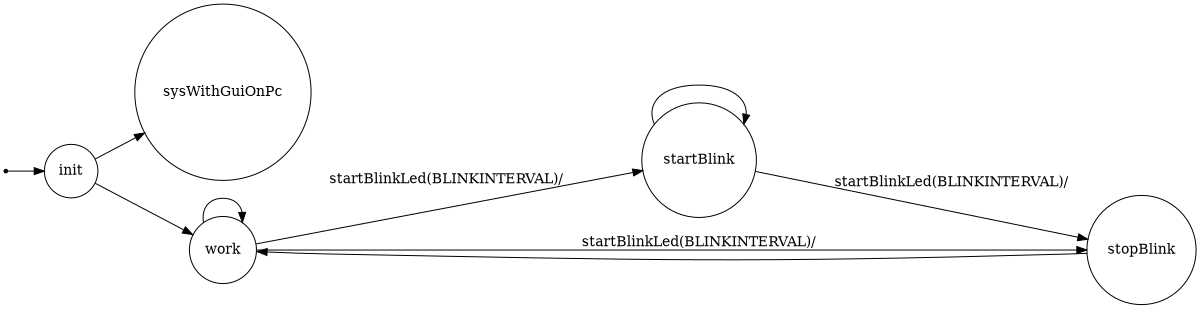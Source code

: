/*
*
* A GraphViz DOT FSM description 
* Please use a GraphViz visualizer (like http://www.webgraphviz.com)
* 
* Generated by AM,NC,RM
*  
*/
 
digraph finite_state_machine {
  	rankdir=LR;
  	size="8,5"
  	node [shape = point]; iniziale;
  	node [shape = doublecircle]; 
  	node [shape = circle];
  	iniziale -> init [label = ""];
  	
  	
  	init -> sysWithGuiOnPc [ label = ""];
  	init -> work [ label = ""];
  	
  	work -> work [ label = ""];
  	work -> startBlink [ label = "startBlinkLed(BLINKINTERVAL)/"];
  	work -> stopBlink [ label = "startBlinkLed(BLINKINTERVAL)/"];
  	
  	startBlink -> startBlink [ label = ""];
  	startBlink -> stopBlink [ label = "startBlinkLed(BLINKINTERVAL)/"];
  	
  	stopBlink -> work [ label = ""];
}